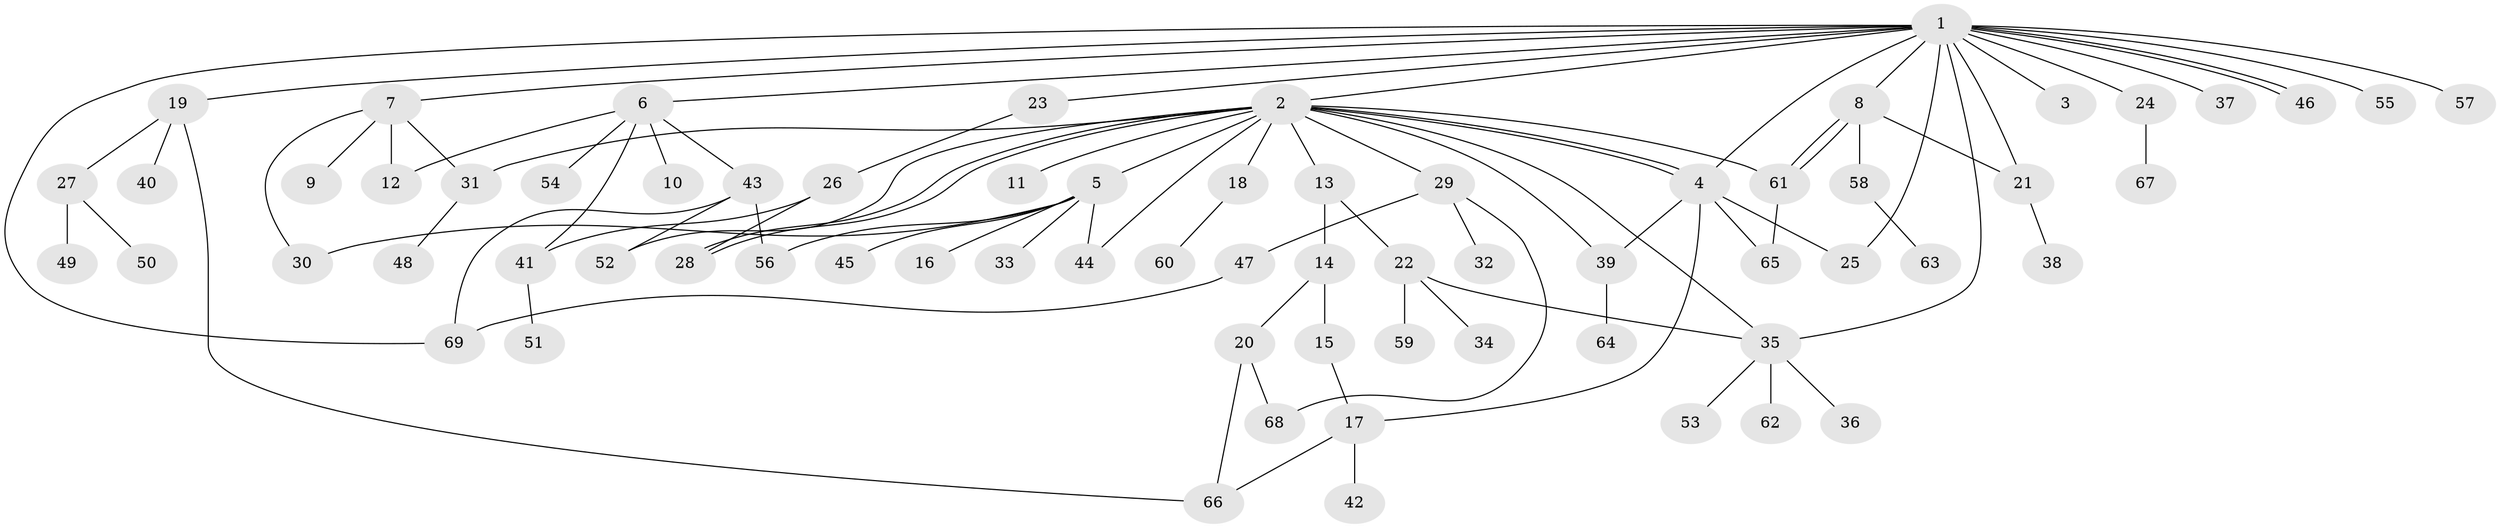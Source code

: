 // coarse degree distribution, {18: 0.020833333333333332, 16: 0.020833333333333332, 1: 0.4583333333333333, 7: 0.020833333333333332, 5: 0.08333333333333333, 2: 0.10416666666666667, 3: 0.14583333333333334, 4: 0.125, 6: 0.020833333333333332}
// Generated by graph-tools (version 1.1) at 2025/18/03/04/25 18:18:24]
// undirected, 69 vertices, 94 edges
graph export_dot {
graph [start="1"]
  node [color=gray90,style=filled];
  1;
  2;
  3;
  4;
  5;
  6;
  7;
  8;
  9;
  10;
  11;
  12;
  13;
  14;
  15;
  16;
  17;
  18;
  19;
  20;
  21;
  22;
  23;
  24;
  25;
  26;
  27;
  28;
  29;
  30;
  31;
  32;
  33;
  34;
  35;
  36;
  37;
  38;
  39;
  40;
  41;
  42;
  43;
  44;
  45;
  46;
  47;
  48;
  49;
  50;
  51;
  52;
  53;
  54;
  55;
  56;
  57;
  58;
  59;
  60;
  61;
  62;
  63;
  64;
  65;
  66;
  67;
  68;
  69;
  1 -- 2;
  1 -- 3;
  1 -- 4;
  1 -- 6;
  1 -- 7;
  1 -- 8;
  1 -- 19;
  1 -- 21;
  1 -- 23;
  1 -- 24;
  1 -- 25;
  1 -- 35;
  1 -- 37;
  1 -- 46;
  1 -- 46;
  1 -- 55;
  1 -- 57;
  1 -- 69;
  2 -- 4;
  2 -- 4;
  2 -- 5;
  2 -- 11;
  2 -- 13;
  2 -- 18;
  2 -- 28;
  2 -- 28;
  2 -- 29;
  2 -- 31;
  2 -- 35;
  2 -- 39;
  2 -- 44;
  2 -- 52;
  2 -- 61;
  4 -- 17;
  4 -- 25;
  4 -- 39;
  4 -- 65;
  5 -- 16;
  5 -- 30;
  5 -- 33;
  5 -- 44;
  5 -- 45;
  5 -- 56;
  6 -- 10;
  6 -- 12;
  6 -- 41;
  6 -- 43;
  6 -- 54;
  7 -- 9;
  7 -- 12;
  7 -- 30;
  7 -- 31;
  8 -- 21;
  8 -- 58;
  8 -- 61;
  8 -- 61;
  13 -- 14;
  13 -- 22;
  14 -- 15;
  14 -- 20;
  15 -- 17;
  17 -- 42;
  17 -- 66;
  18 -- 60;
  19 -- 27;
  19 -- 40;
  19 -- 66;
  20 -- 66;
  20 -- 68;
  21 -- 38;
  22 -- 34;
  22 -- 35;
  22 -- 59;
  23 -- 26;
  24 -- 67;
  26 -- 28;
  26 -- 41;
  27 -- 49;
  27 -- 50;
  29 -- 32;
  29 -- 47;
  29 -- 68;
  31 -- 48;
  35 -- 36;
  35 -- 53;
  35 -- 62;
  39 -- 64;
  41 -- 51;
  43 -- 52;
  43 -- 56;
  43 -- 69;
  47 -- 69;
  58 -- 63;
  61 -- 65;
}
